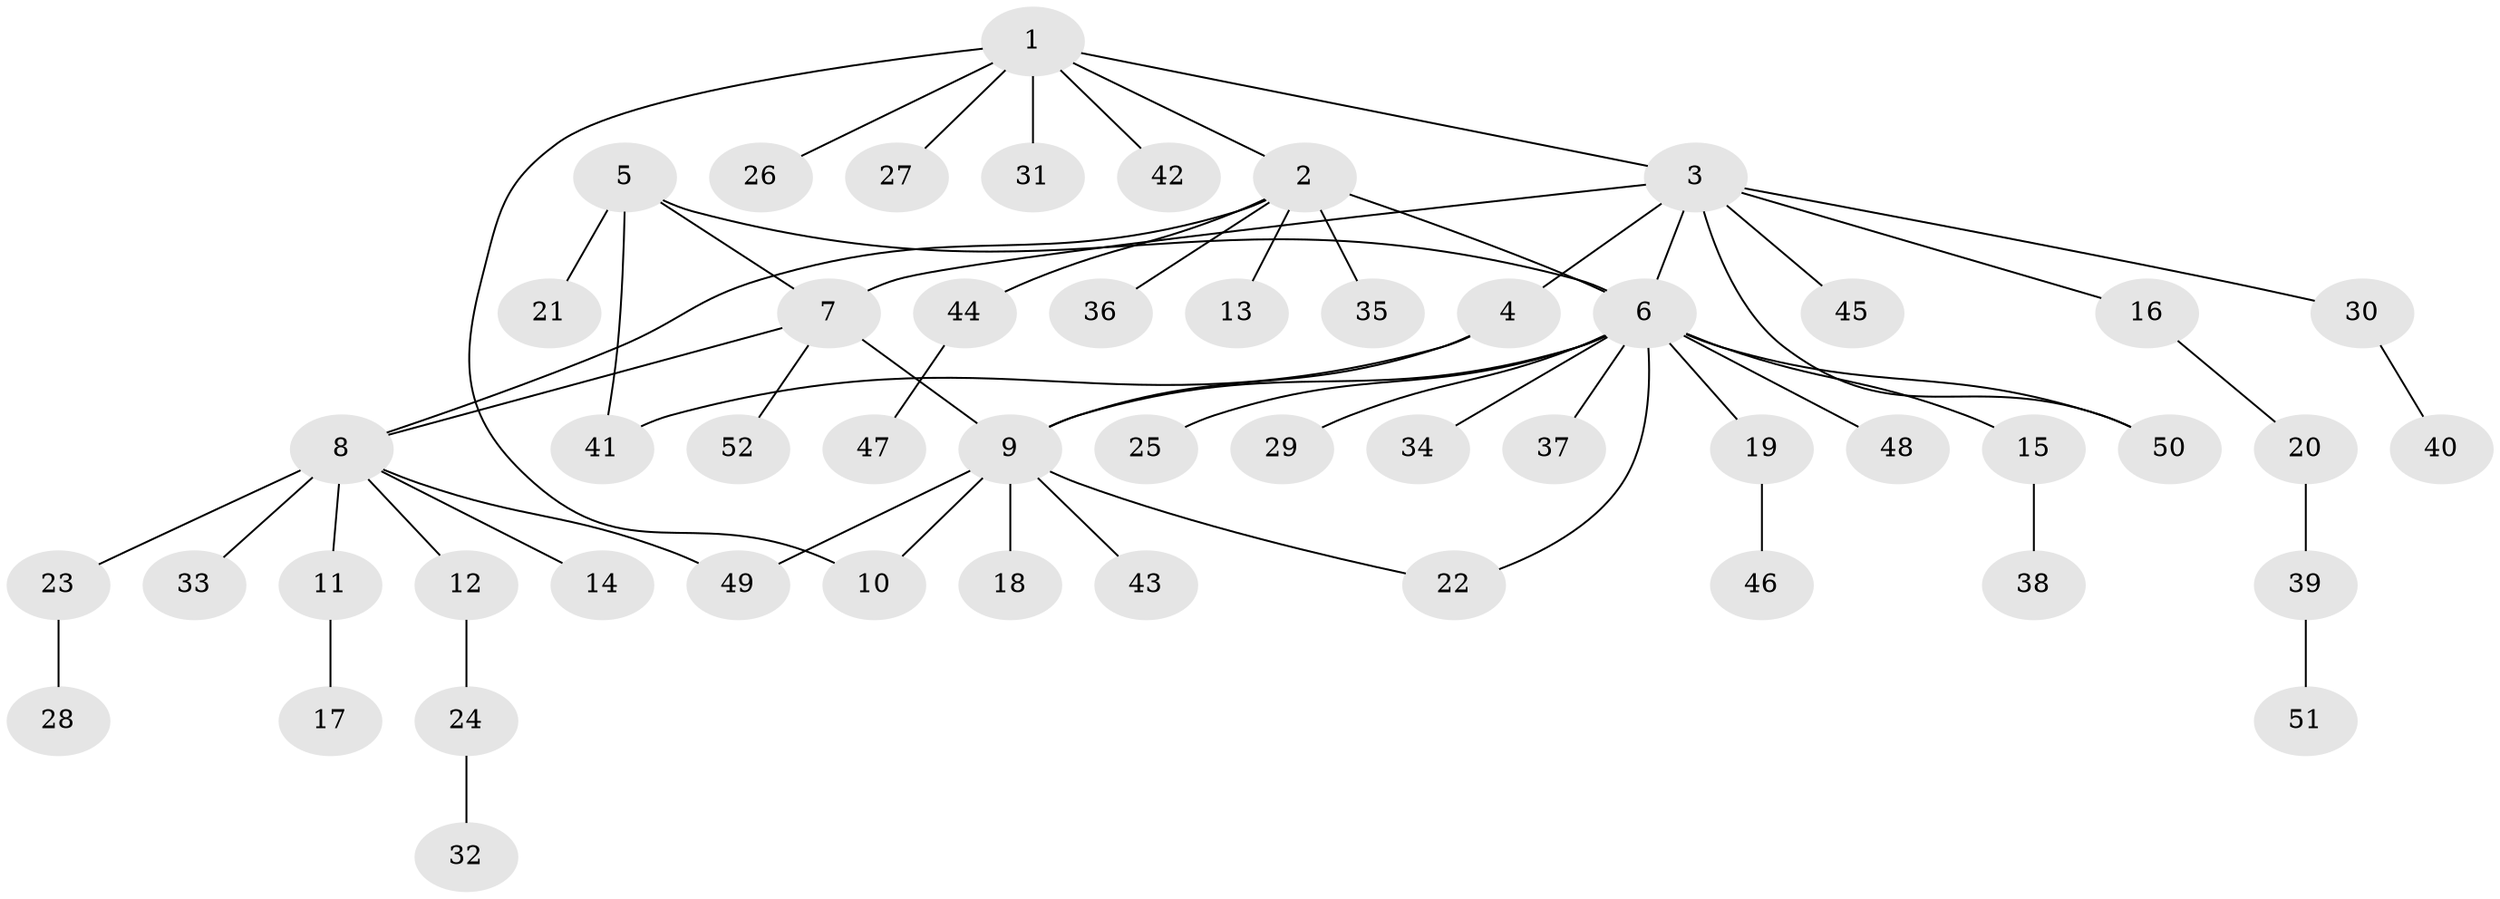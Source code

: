 // Generated by graph-tools (version 1.1) at 2025/37/03/09/25 02:37:24]
// undirected, 52 vertices, 61 edges
graph export_dot {
graph [start="1"]
  node [color=gray90,style=filled];
  1;
  2;
  3;
  4;
  5;
  6;
  7;
  8;
  9;
  10;
  11;
  12;
  13;
  14;
  15;
  16;
  17;
  18;
  19;
  20;
  21;
  22;
  23;
  24;
  25;
  26;
  27;
  28;
  29;
  30;
  31;
  32;
  33;
  34;
  35;
  36;
  37;
  38;
  39;
  40;
  41;
  42;
  43;
  44;
  45;
  46;
  47;
  48;
  49;
  50;
  51;
  52;
  1 -- 2;
  1 -- 3;
  1 -- 10;
  1 -- 26;
  1 -- 27;
  1 -- 31;
  1 -- 42;
  2 -- 6;
  2 -- 8;
  2 -- 13;
  2 -- 35;
  2 -- 36;
  2 -- 44;
  3 -- 4;
  3 -- 6;
  3 -- 7;
  3 -- 16;
  3 -- 30;
  3 -- 45;
  3 -- 50;
  4 -- 9;
  4 -- 41;
  5 -- 6;
  5 -- 7;
  5 -- 21;
  5 -- 41;
  6 -- 9;
  6 -- 15;
  6 -- 19;
  6 -- 22;
  6 -- 25;
  6 -- 29;
  6 -- 34;
  6 -- 37;
  6 -- 48;
  6 -- 50;
  7 -- 8;
  7 -- 9;
  7 -- 52;
  8 -- 11;
  8 -- 12;
  8 -- 14;
  8 -- 23;
  8 -- 33;
  8 -- 49;
  9 -- 10;
  9 -- 18;
  9 -- 22;
  9 -- 43;
  9 -- 49;
  11 -- 17;
  12 -- 24;
  15 -- 38;
  16 -- 20;
  19 -- 46;
  20 -- 39;
  23 -- 28;
  24 -- 32;
  30 -- 40;
  39 -- 51;
  44 -- 47;
}
